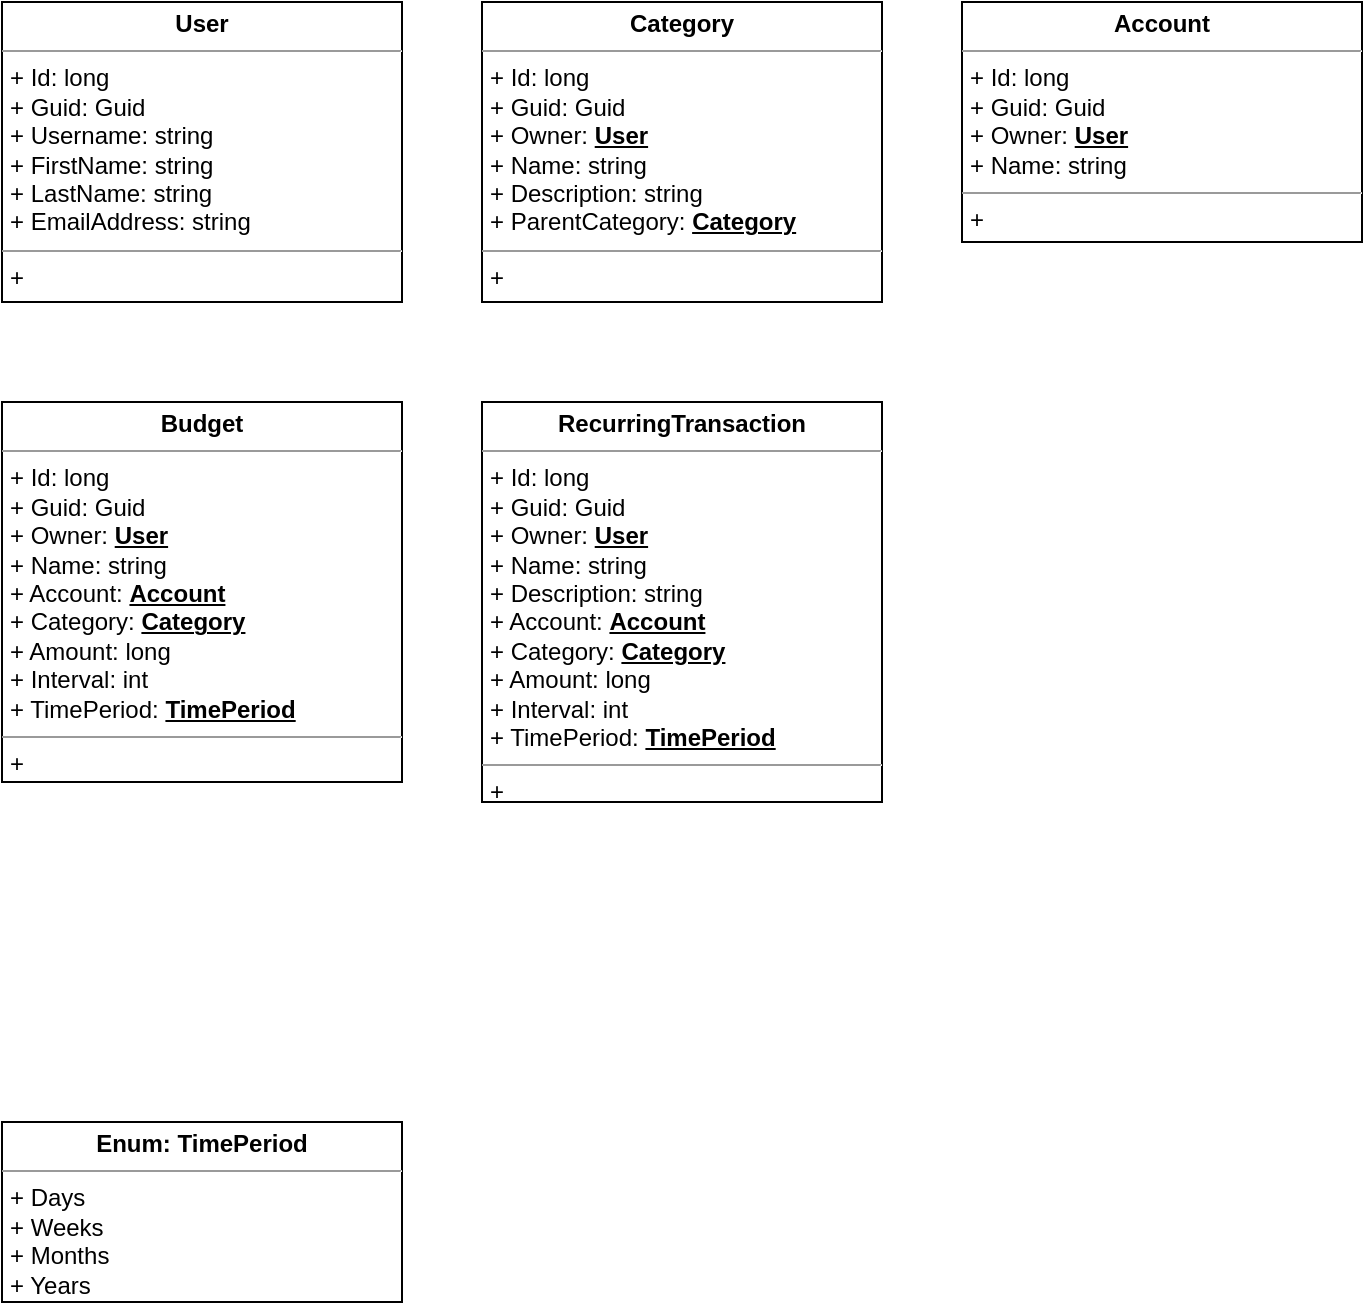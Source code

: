 <mxfile version="13.9.9" type="device"><diagram id="DywBZMz7jkF7_wC0ezKz" name="Page-1"><mxGraphModel dx="1086" dy="846" grid="1" gridSize="10" guides="1" tooltips="1" connect="1" arrows="1" fold="1" page="1" pageScale="1" pageWidth="850" pageHeight="1100" math="0" shadow="0"><root><mxCell id="0"/><mxCell id="1" parent="0"/><mxCell id="ORwFGiGRQtMepWSk_t4T-39" value="&lt;p style=&quot;margin: 0px ; margin-top: 4px ; text-align: center&quot;&gt;&lt;b&gt;Category&lt;/b&gt;&lt;/p&gt;&lt;hr size=&quot;1&quot;&gt;&lt;p style=&quot;margin: 0px ; margin-left: 4px&quot;&gt;+ Id: long&lt;/p&gt;&lt;p style=&quot;margin: 0px ; margin-left: 4px&quot;&gt;+ Guid: Guid&lt;/p&gt;&lt;p style=&quot;margin: 0px ; margin-left: 4px&quot;&gt;+ Owner: &lt;b&gt;&lt;u&gt;User&lt;/u&gt;&lt;/b&gt;&lt;/p&gt;&lt;p style=&quot;margin: 0px ; margin-left: 4px&quot;&gt;+ Name: string&lt;/p&gt;&lt;p style=&quot;margin: 0px ; margin-left: 4px&quot;&gt;+ Description: string&lt;/p&gt;&lt;p style=&quot;margin: 0px ; margin-left: 4px&quot;&gt;+ ParentCategory: &lt;b&gt;&lt;u&gt;Category&lt;/u&gt;&lt;/b&gt;&lt;/p&gt;&lt;hr size=&quot;1&quot;&gt;&lt;p style=&quot;margin: 0px ; margin-left: 4px&quot;&gt;+&amp;nbsp;&lt;/p&gt;" style="verticalAlign=top;align=left;overflow=fill;fontSize=12;fontFamily=Helvetica;html=1;" parent="1" vertex="1"><mxGeometry x="280" y="40" width="200" height="150" as="geometry"/></mxCell><mxCell id="ORwFGiGRQtMepWSk_t4T-40" value="&lt;p style=&quot;margin: 0px ; margin-top: 4px ; text-align: center&quot;&gt;&lt;b&gt;User&lt;/b&gt;&lt;/p&gt;&lt;hr size=&quot;1&quot;&gt;&lt;p style=&quot;margin: 0px ; margin-left: 4px&quot;&gt;+ Id: long&lt;/p&gt;&lt;p style=&quot;margin: 0px ; margin-left: 4px&quot;&gt;+ Guid: Guid&lt;/p&gt;&lt;p style=&quot;margin: 0px ; margin-left: 4px&quot;&gt;+ Username: string&lt;/p&gt;&lt;p style=&quot;margin: 0px ; margin-left: 4px&quot;&gt;+ FirstName: string&lt;/p&gt;&lt;p style=&quot;margin: 0px ; margin-left: 4px&quot;&gt;+ LastName: string&lt;/p&gt;&lt;p style=&quot;margin: 0px ; margin-left: 4px&quot;&gt;+ EmailAddress: string&lt;/p&gt;&lt;hr size=&quot;1&quot;&gt;&lt;p style=&quot;margin: 0px ; margin-left: 4px&quot;&gt;+&amp;nbsp;&lt;/p&gt;" style="verticalAlign=top;align=left;overflow=fill;fontSize=12;fontFamily=Helvetica;html=1;" parent="1" vertex="1"><mxGeometry x="40" y="40" width="200" height="150" as="geometry"/></mxCell><mxCell id="ORwFGiGRQtMepWSk_t4T-41" value="&lt;p style=&quot;margin: 0px ; margin-top: 4px ; text-align: center&quot;&gt;&lt;b&gt;Budget&lt;/b&gt;&lt;/p&gt;&lt;hr size=&quot;1&quot;&gt;&lt;p style=&quot;margin: 0px ; margin-left: 4px&quot;&gt;+ Id: long&lt;/p&gt;&lt;p style=&quot;margin: 0px ; margin-left: 4px&quot;&gt;+ Guid: Guid&lt;/p&gt;&lt;p style=&quot;margin: 0px ; margin-left: 4px&quot;&gt;+ Owner: &lt;b&gt;&lt;u&gt;User&lt;/u&gt;&lt;/b&gt;&lt;/p&gt;&lt;p style=&quot;margin: 0px ; margin-left: 4px&quot;&gt;+ Name: string&lt;/p&gt;&lt;p style=&quot;margin: 0px ; margin-left: 4px&quot;&gt;+ Account: &lt;b&gt;&lt;u&gt;Account&lt;/u&gt;&lt;/b&gt;&lt;/p&gt;&lt;p style=&quot;margin: 0px ; margin-left: 4px&quot;&gt;+&amp;nbsp;Category: &lt;b&gt;&lt;u&gt;Category&lt;/u&gt;&lt;/b&gt;&lt;/p&gt;&lt;p style=&quot;margin: 0px ; margin-left: 4px&quot;&gt;&lt;span&gt;+ Amount: long&lt;/span&gt;&lt;/p&gt;&lt;p style=&quot;margin: 0px ; margin-left: 4px&quot;&gt;&lt;span&gt;+ Interval: int&lt;/span&gt;&lt;/p&gt;&lt;p style=&quot;margin: 0px ; margin-left: 4px&quot;&gt;+ TimePeriod: &lt;b&gt;&lt;u&gt;TimePeriod&lt;/u&gt;&lt;/b&gt;&lt;/p&gt;&lt;hr size=&quot;1&quot;&gt;&lt;p style=&quot;margin: 0px ; margin-left: 4px&quot;&gt;+&amp;nbsp;&lt;/p&gt;" style="verticalAlign=top;align=left;overflow=fill;fontSize=12;fontFamily=Helvetica;html=1;" parent="1" vertex="1"><mxGeometry x="40" y="240" width="200" height="190" as="geometry"/></mxCell><mxCell id="ORwFGiGRQtMepWSk_t4T-42" value="&lt;p style=&quot;margin: 0px ; margin-top: 4px ; text-align: center&quot;&gt;&lt;b&gt;RecurringTransaction&lt;/b&gt;&lt;/p&gt;&lt;hr size=&quot;1&quot;&gt;&lt;p style=&quot;margin: 0px ; margin-left: 4px&quot;&gt;+ Id: long&lt;/p&gt;&lt;p style=&quot;margin: 0px ; margin-left: 4px&quot;&gt;+ Guid: Guid&lt;/p&gt;&lt;p style=&quot;margin: 0px ; margin-left: 4px&quot;&gt;+ Owner: &lt;b&gt;&lt;u&gt;User&lt;/u&gt;&lt;/b&gt;&lt;/p&gt;&lt;p style=&quot;margin: 0px ; margin-left: 4px&quot;&gt;+ Name: string&lt;/p&gt;&lt;p style=&quot;margin: 0px ; margin-left: 4px&quot;&gt;+ Description: string&lt;/p&gt;&lt;p style=&quot;margin: 0px ; margin-left: 4px&quot;&gt;+ Account: &lt;b&gt;&lt;u&gt;Account&lt;/u&gt;&lt;/b&gt;&lt;/p&gt;&lt;p style=&quot;margin: 0px ; margin-left: 4px&quot;&gt;+&amp;nbsp;Category: &lt;b&gt;&lt;u&gt;Category&lt;/u&gt;&lt;/b&gt;&lt;/p&gt;&lt;p style=&quot;margin: 0px ; margin-left: 4px&quot;&gt;&lt;span&gt;+ Amount: long&lt;/span&gt;&lt;/p&gt;&lt;p style=&quot;margin: 0px ; margin-left: 4px&quot;&gt;&lt;span&gt;+ Interval: int&lt;/span&gt;&lt;/p&gt;&lt;p style=&quot;margin: 0px ; margin-left: 4px&quot;&gt;+ TimePeriod: &lt;b&gt;&lt;u&gt;TimePeriod&lt;br&gt;&lt;/u&gt;&lt;/b&gt;&lt;/p&gt;&lt;hr size=&quot;1&quot;&gt;&lt;p style=&quot;margin: 0px ; margin-left: 4px&quot;&gt;+&amp;nbsp;&lt;/p&gt;" style="verticalAlign=top;align=left;overflow=fill;fontSize=12;fontFamily=Helvetica;html=1;" parent="1" vertex="1"><mxGeometry x="280" y="240" width="200" height="200" as="geometry"/></mxCell><mxCell id="ORwFGiGRQtMepWSk_t4T-43" value="&lt;p style=&quot;margin: 0px ; margin-top: 4px ; text-align: center&quot;&gt;&lt;b&gt;Enum: TimePeriod&lt;/b&gt;&lt;/p&gt;&lt;hr size=&quot;1&quot;&gt;&lt;p style=&quot;margin: 0px ; margin-left: 4px&quot;&gt;+ Days&lt;/p&gt;&lt;p style=&quot;margin: 0px ; margin-left: 4px&quot;&gt;+ Weeks&lt;/p&gt;&lt;p style=&quot;margin: 0px ; margin-left: 4px&quot;&gt;+ Months&lt;/p&gt;&lt;p style=&quot;margin: 0px ; margin-left: 4px&quot;&gt;+ Years&lt;br&gt;&lt;/p&gt;" style="verticalAlign=top;align=left;overflow=fill;fontSize=12;fontFamily=Helvetica;html=1;" parent="1" vertex="1"><mxGeometry x="40" y="600" width="200" height="90" as="geometry"/></mxCell><mxCell id="ORwFGiGRQtMepWSk_t4T-44" value="&lt;p style=&quot;margin: 0px ; margin-top: 4px ; text-align: center&quot;&gt;&lt;b&gt;Account&lt;/b&gt;&lt;/p&gt;&lt;hr size=&quot;1&quot;&gt;&lt;p style=&quot;margin: 0px ; margin-left: 4px&quot;&gt;+ Id: long&lt;/p&gt;&lt;p style=&quot;margin: 0px ; margin-left: 4px&quot;&gt;+ Guid: Guid&lt;/p&gt;&lt;p style=&quot;margin: 0px ; margin-left: 4px&quot;&gt;+ Owner: &lt;b&gt;&lt;u&gt;User&lt;/u&gt;&lt;/b&gt;&lt;/p&gt;&lt;p style=&quot;margin: 0px ; margin-left: 4px&quot;&gt;+ Name: string&lt;br&gt;&lt;/p&gt;&lt;hr size=&quot;1&quot;&gt;&lt;p style=&quot;margin: 0px ; margin-left: 4px&quot;&gt;+&amp;nbsp;&lt;/p&gt;" style="verticalAlign=top;align=left;overflow=fill;fontSize=12;fontFamily=Helvetica;html=1;" parent="1" vertex="1"><mxGeometry x="520" y="40" width="200" height="120" as="geometry"/></mxCell></root></mxGraphModel></diagram></mxfile>